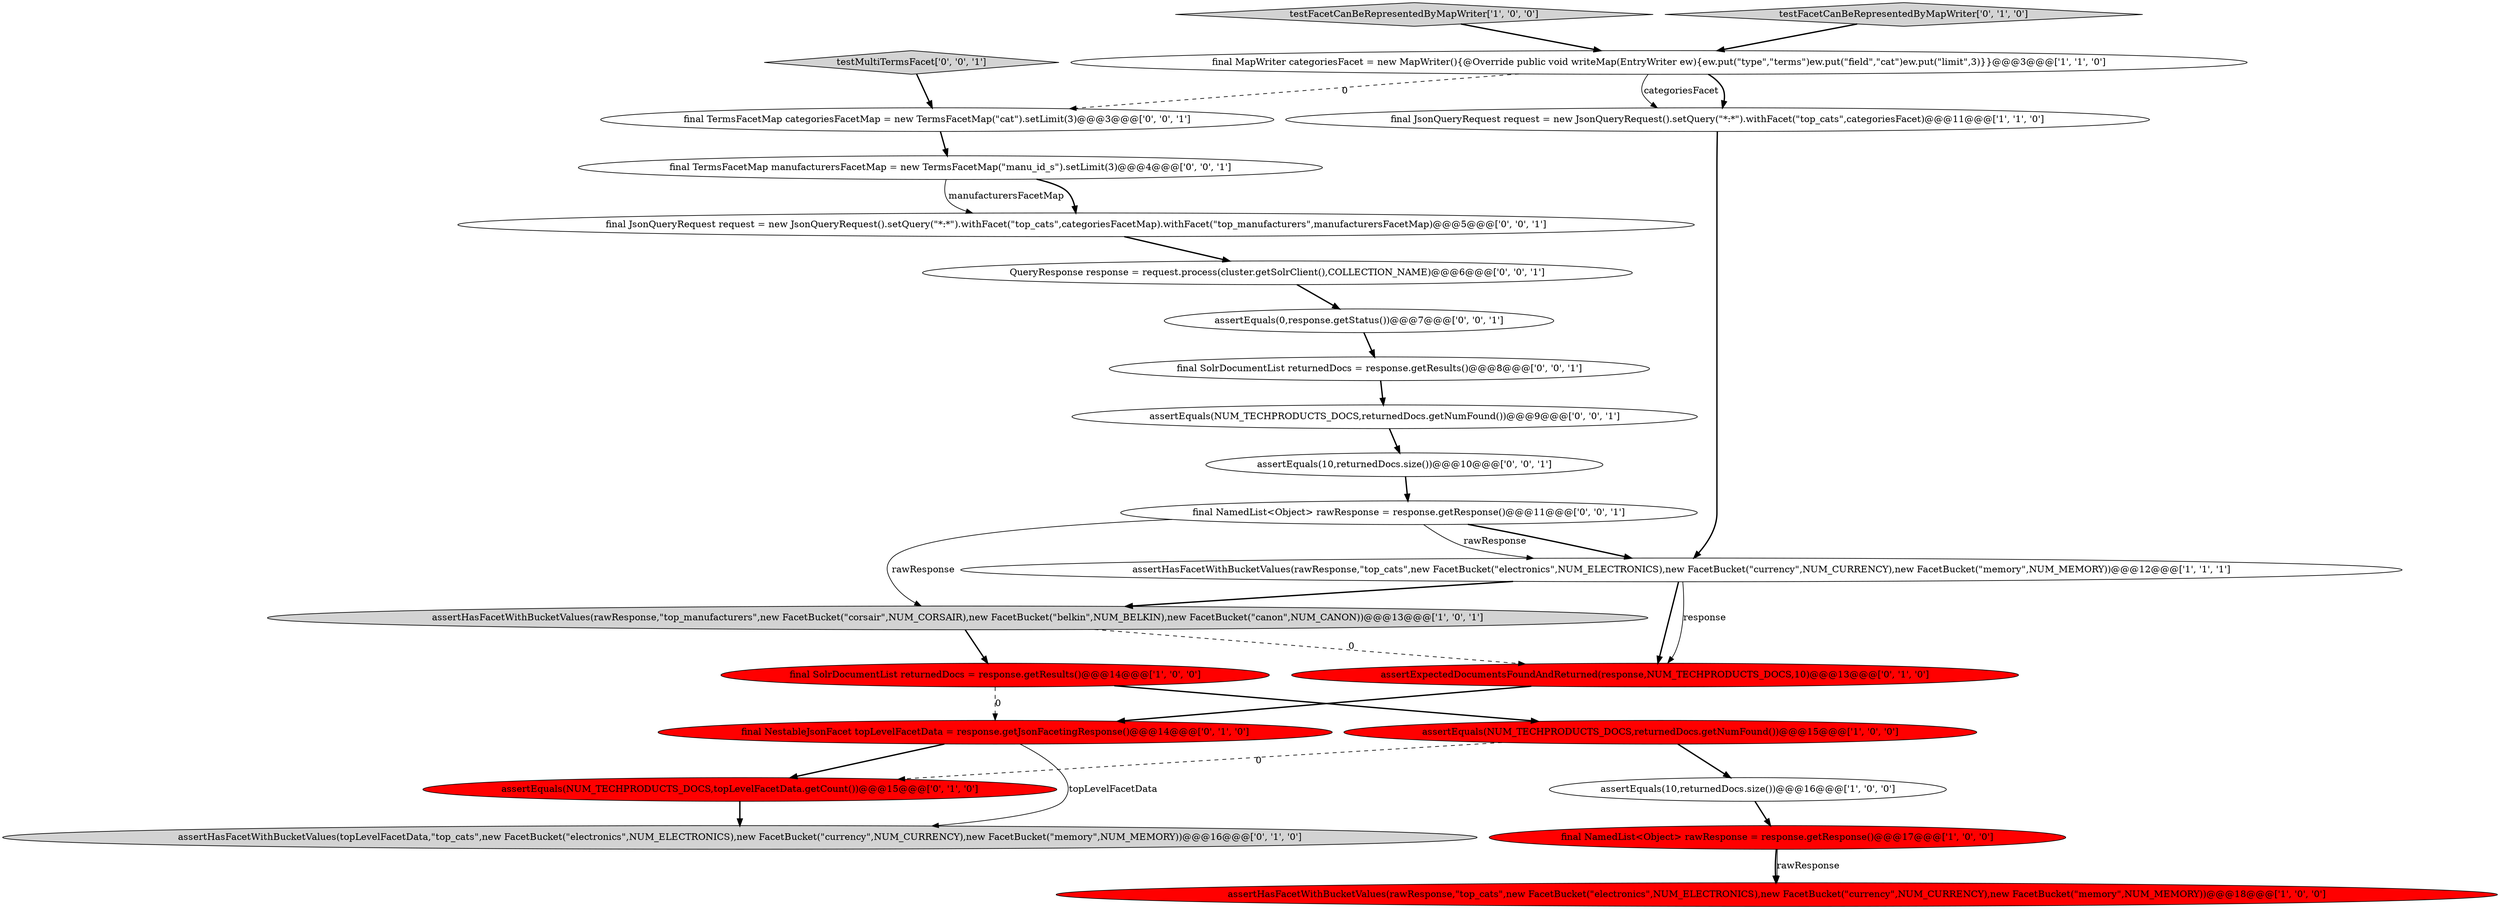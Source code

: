 digraph {
22 [style = filled, label = "assertEquals(10,returnedDocs.size())@@@10@@@['0', '0', '1']", fillcolor = white, shape = ellipse image = "AAA0AAABBB3BBB"];
10 [style = filled, label = "assertExpectedDocumentsFoundAndReturned(response,NUM_TECHPRODUCTS_DOCS,10)@@@13@@@['0', '1', '0']", fillcolor = red, shape = ellipse image = "AAA1AAABBB2BBB"];
7 [style = filled, label = "final MapWriter categoriesFacet = new MapWriter(){@Override public void writeMap(EntryWriter ew){ew.put(\"type\",\"terms\")ew.put(\"field\",\"cat\")ew.put(\"limit\",3)}}@@@3@@@['1', '1', '0']", fillcolor = white, shape = ellipse image = "AAA0AAABBB1BBB"];
5 [style = filled, label = "assertHasFacetWithBucketValues(rawResponse,\"top_cats\",new FacetBucket(\"electronics\",NUM_ELECTRONICS),new FacetBucket(\"currency\",NUM_CURRENCY),new FacetBucket(\"memory\",NUM_MEMORY))@@@18@@@['1', '0', '0']", fillcolor = red, shape = ellipse image = "AAA1AAABBB1BBB"];
23 [style = filled, label = "final JsonQueryRequest request = new JsonQueryRequest().setQuery(\"*:*\").withFacet(\"top_cats\",categoriesFacetMap).withFacet(\"top_manufacturers\",manufacturersFacetMap)@@@5@@@['0', '0', '1']", fillcolor = white, shape = ellipse image = "AAA0AAABBB3BBB"];
9 [style = filled, label = "final NamedList<Object> rawResponse = response.getResponse()@@@17@@@['1', '0', '0']", fillcolor = red, shape = ellipse image = "AAA1AAABBB1BBB"];
24 [style = filled, label = "final SolrDocumentList returnedDocs = response.getResults()@@@8@@@['0', '0', '1']", fillcolor = white, shape = ellipse image = "AAA0AAABBB3BBB"];
6 [style = filled, label = "testFacetCanBeRepresentedByMapWriter['1', '0', '0']", fillcolor = lightgray, shape = diamond image = "AAA0AAABBB1BBB"];
2 [style = filled, label = "assertHasFacetWithBucketValues(rawResponse,\"top_manufacturers\",new FacetBucket(\"corsair\",NUM_CORSAIR),new FacetBucket(\"belkin\",NUM_BELKIN),new FacetBucket(\"canon\",NUM_CANON))@@@13@@@['1', '0', '1']", fillcolor = lightgray, shape = ellipse image = "AAA0AAABBB1BBB"];
1 [style = filled, label = "assertHasFacetWithBucketValues(rawResponse,\"top_cats\",new FacetBucket(\"electronics\",NUM_ELECTRONICS),new FacetBucket(\"currency\",NUM_CURRENCY),new FacetBucket(\"memory\",NUM_MEMORY))@@@12@@@['1', '1', '1']", fillcolor = white, shape = ellipse image = "AAA0AAABBB1BBB"];
16 [style = filled, label = "QueryResponse response = request.process(cluster.getSolrClient(),COLLECTION_NAME)@@@6@@@['0', '0', '1']", fillcolor = white, shape = ellipse image = "AAA0AAABBB3BBB"];
0 [style = filled, label = "final JsonQueryRequest request = new JsonQueryRequest().setQuery(\"*:*\").withFacet(\"top_cats\",categoriesFacet)@@@11@@@['1', '1', '0']", fillcolor = white, shape = ellipse image = "AAA0AAABBB1BBB"];
19 [style = filled, label = "assertEquals(NUM_TECHPRODUCTS_DOCS,returnedDocs.getNumFound())@@@9@@@['0', '0', '1']", fillcolor = white, shape = ellipse image = "AAA0AAABBB3BBB"];
14 [style = filled, label = "assertEquals(NUM_TECHPRODUCTS_DOCS,topLevelFacetData.getCount())@@@15@@@['0', '1', '0']", fillcolor = red, shape = ellipse image = "AAA1AAABBB2BBB"];
20 [style = filled, label = "final TermsFacetMap categoriesFacetMap = new TermsFacetMap(\"cat\").setLimit(3)@@@3@@@['0', '0', '1']", fillcolor = white, shape = ellipse image = "AAA0AAABBB3BBB"];
11 [style = filled, label = "assertHasFacetWithBucketValues(topLevelFacetData,\"top_cats\",new FacetBucket(\"electronics\",NUM_ELECTRONICS),new FacetBucket(\"currency\",NUM_CURRENCY),new FacetBucket(\"memory\",NUM_MEMORY))@@@16@@@['0', '1', '0']", fillcolor = lightgray, shape = ellipse image = "AAA0AAABBB2BBB"];
15 [style = filled, label = "final TermsFacetMap manufacturersFacetMap = new TermsFacetMap(\"manu_id_s\").setLimit(3)@@@4@@@['0', '0', '1']", fillcolor = white, shape = ellipse image = "AAA0AAABBB3BBB"];
12 [style = filled, label = "testFacetCanBeRepresentedByMapWriter['0', '1', '0']", fillcolor = lightgray, shape = diamond image = "AAA0AAABBB2BBB"];
8 [style = filled, label = "assertEquals(10,returnedDocs.size())@@@16@@@['1', '0', '0']", fillcolor = white, shape = ellipse image = "AAA0AAABBB1BBB"];
3 [style = filled, label = "final SolrDocumentList returnedDocs = response.getResults()@@@14@@@['1', '0', '0']", fillcolor = red, shape = ellipse image = "AAA1AAABBB1BBB"];
13 [style = filled, label = "final NestableJsonFacet topLevelFacetData = response.getJsonFacetingResponse()@@@14@@@['0', '1', '0']", fillcolor = red, shape = ellipse image = "AAA1AAABBB2BBB"];
21 [style = filled, label = "testMultiTermsFacet['0', '0', '1']", fillcolor = lightgray, shape = diamond image = "AAA0AAABBB3BBB"];
4 [style = filled, label = "assertEquals(NUM_TECHPRODUCTS_DOCS,returnedDocs.getNumFound())@@@15@@@['1', '0', '0']", fillcolor = red, shape = ellipse image = "AAA1AAABBB1BBB"];
17 [style = filled, label = "final NamedList<Object> rawResponse = response.getResponse()@@@11@@@['0', '0', '1']", fillcolor = white, shape = ellipse image = "AAA0AAABBB3BBB"];
18 [style = filled, label = "assertEquals(0,response.getStatus())@@@7@@@['0', '0', '1']", fillcolor = white, shape = ellipse image = "AAA0AAABBB3BBB"];
15->23 [style = bold, label=""];
23->16 [style = bold, label=""];
18->24 [style = bold, label=""];
16->18 [style = bold, label=""];
17->2 [style = solid, label="rawResponse"];
24->19 [style = bold, label=""];
17->1 [style = bold, label=""];
17->1 [style = solid, label="rawResponse"];
2->3 [style = bold, label=""];
7->20 [style = dashed, label="0"];
7->0 [style = bold, label=""];
3->13 [style = dashed, label="0"];
3->4 [style = bold, label=""];
12->7 [style = bold, label=""];
2->10 [style = dashed, label="0"];
21->20 [style = bold, label=""];
10->13 [style = bold, label=""];
1->10 [style = solid, label="response"];
0->1 [style = bold, label=""];
7->0 [style = solid, label="categoriesFacet"];
8->9 [style = bold, label=""];
9->5 [style = bold, label=""];
22->17 [style = bold, label=""];
4->8 [style = bold, label=""];
4->14 [style = dashed, label="0"];
1->2 [style = bold, label=""];
9->5 [style = solid, label="rawResponse"];
6->7 [style = bold, label=""];
1->10 [style = bold, label=""];
15->23 [style = solid, label="manufacturersFacetMap"];
14->11 [style = bold, label=""];
13->14 [style = bold, label=""];
20->15 [style = bold, label=""];
19->22 [style = bold, label=""];
13->11 [style = solid, label="topLevelFacetData"];
}
